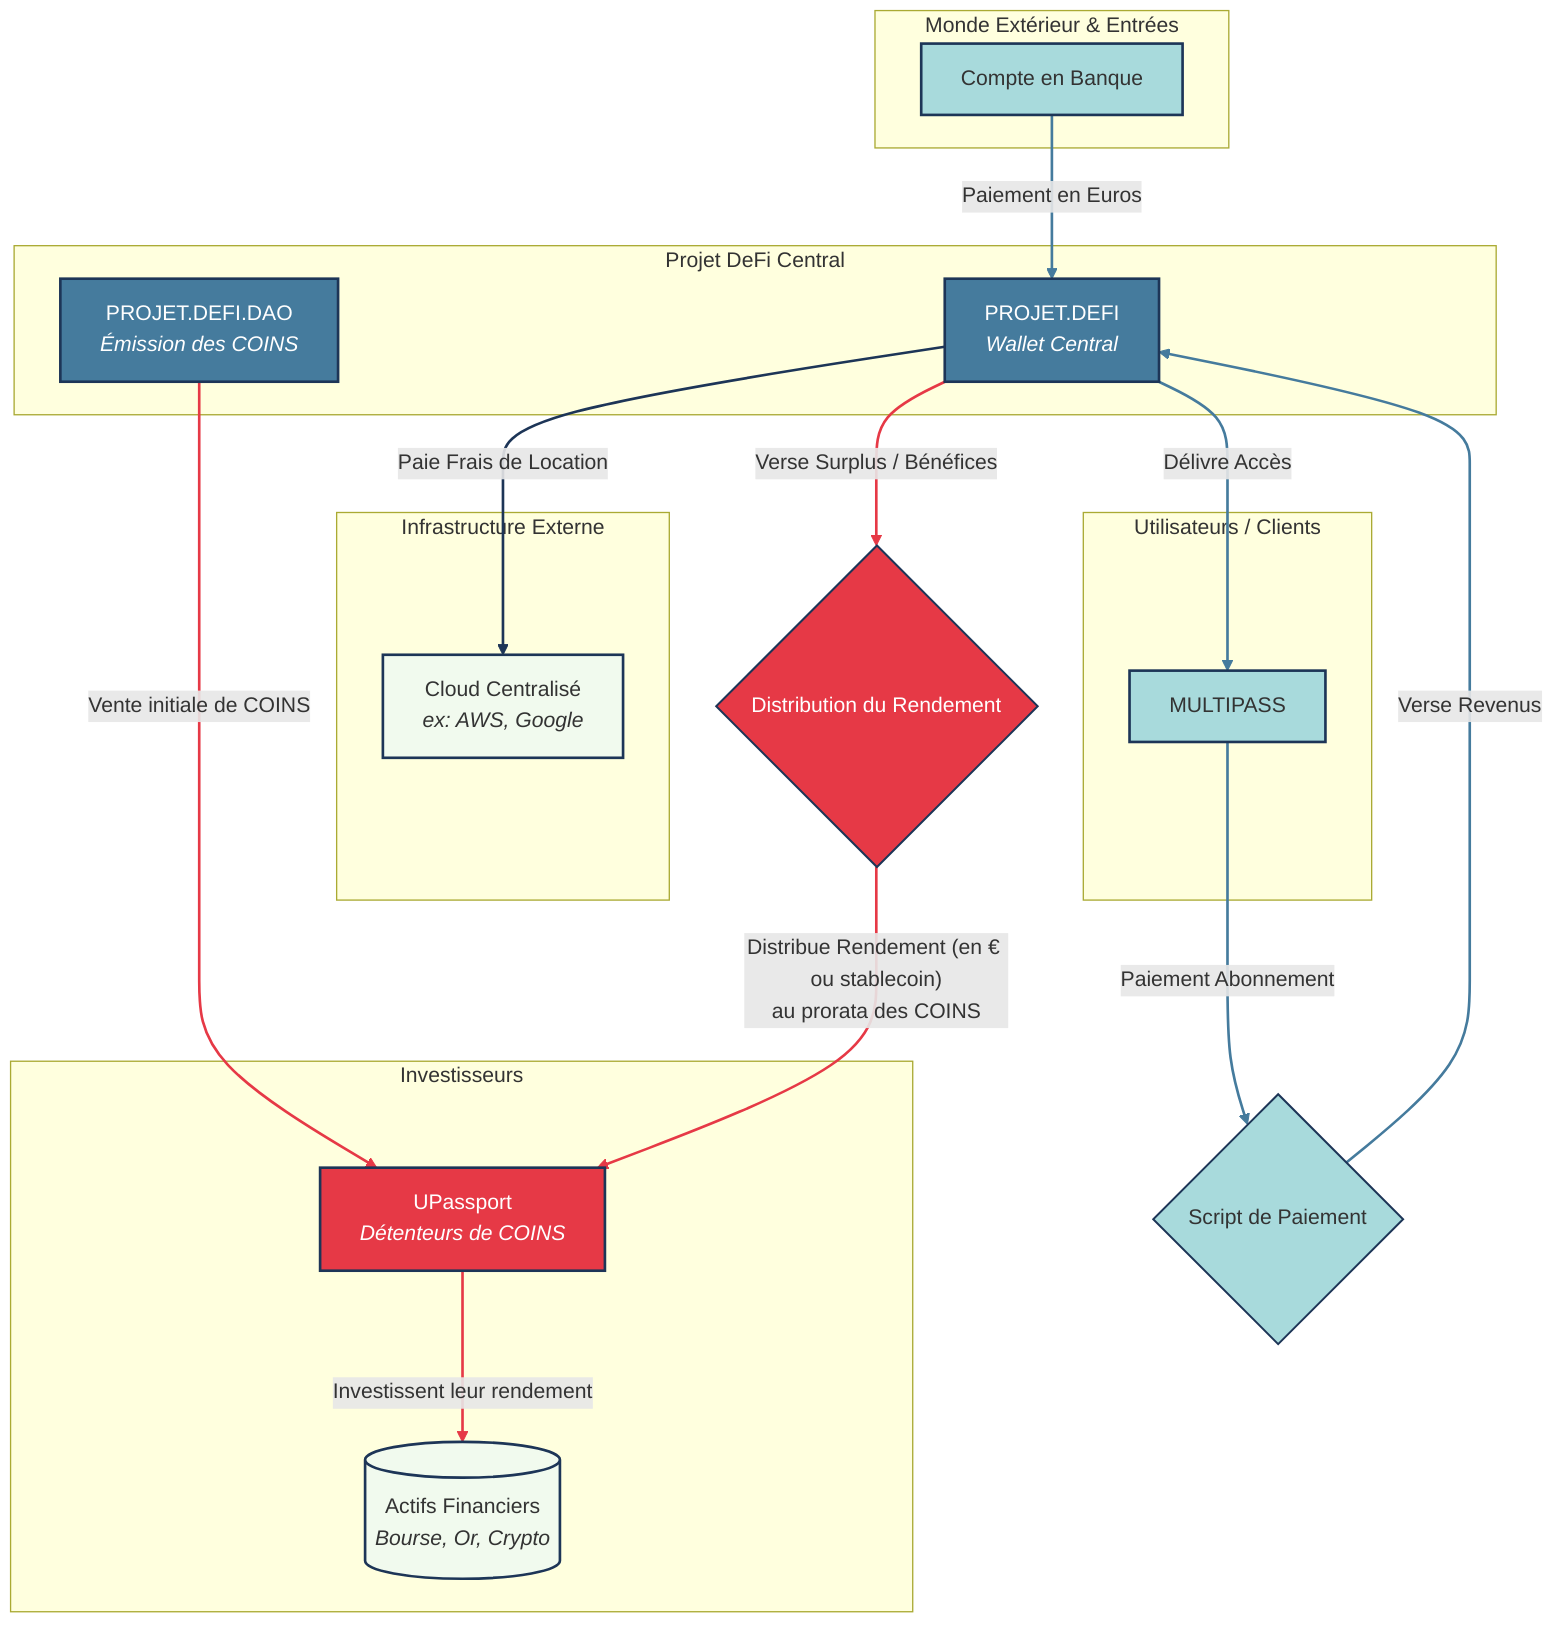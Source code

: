 flowchart TD
    %% ----- SUBGRAPHS -----
    subgraph "Monde Extérieur & Entrées"
        A[Compte en Banque]
    end

    subgraph "Projet DeFi Central"
        E[PROJET.DEFI<br/><i>Wallet Central</i>]
        C[PROJET.DEFI.DAO<br/><i>Émission des COINS</i>]
    end

    subgraph "Infrastructure Externe"
        H[Cloud Centralisé<br/><i>ex: AWS, Google</i>]
    end

    subgraph "Investisseurs"
        L[UPassport<br/><i>Détenteurs de COINS</i>]
        I[("Actifs Financiers<br/><i>Bourse, Or, Crypto</i>")]
    end

    subgraph "Utilisateurs / Clients"
        J[MULTIPASS]
    end

    %% ----- PROCESSES -----
    P1{Script de Paiement}
    P3{Distribution du Rendement}

    %% ----- FLOWS -----
    %% Flux de paiement du client
    A -- "Paiement en Euros" --> E
    E -- "Délivre Accès" --> J
    J -- "Paiement Abonnement" --> P1
    P1 -- "Verse Revenus" --> E

    %% Flux des dépenses
    E -- "Paie Frais de Location" --> H

    %% Flux des investisseurs et du rendement
    C -- "Vente initiale de COINS" --> L
    E -- "Verse Surplus / Bénéfices" --> P3
    P3 -- "Distribue Rendement (en € ou stablecoin)<br/>au prorata des COINS" --> L
    L -- "Investissent leur rendement" --> I


    %% ----- STYLING -----
    style A fill:#A8DADC,stroke:#1D3557,stroke-width:2px
    style H fill:#F1FAEE,stroke:#1D3557,stroke-width:2px
    style E fill:#457B9D,stroke:#1D3557,stroke-width:2px,color:white
    style C fill:#457B9D,stroke:#1D3557,stroke-width:2px,color:white
    style J fill:#A8DADC,stroke:#1D3557,stroke-width:2px
    style L fill:#E63946,stroke:#1D3557,stroke-width:2px,color:white
    style I fill:#F1FAEE,stroke:#1D3557,stroke-width:2px
    style P1 fill:#A8DADC,stroke:#1D3557,stroke-width:1.5px
    style P3 fill:#E63946,stroke:#1D3557,stroke-width:1.5px,color:white

    linkStyle 0 stroke:#457B9D,stroke-width:2px
    linkStyle 1 stroke:#457B9D,stroke-width:2px
    linkStyle 2 stroke:#457B9D,stroke-width:2px
    linkStyle 3 stroke:#457B9D,stroke-width:2px
    linkStyle 4 stroke:#1D3557,stroke-width:2px
    linkStyle 5 stroke:#E63946,stroke-width:2px
    linkStyle 6 stroke:#E63946,stroke-width:2px
    linkStyle 7 stroke:#E63946,stroke-width:2px
    linkStyle 8 stroke:#E63946,stroke-width:2px